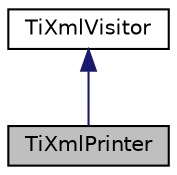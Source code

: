 digraph "TiXmlPrinter"
{
  edge [fontname="Helvetica",fontsize="10",labelfontname="Helvetica",labelfontsize="10"];
  node [fontname="Helvetica",fontsize="10",shape=record];
  Node1 [label="TiXmlPrinter",height=0.2,width=0.4,color="black", fillcolor="grey75", style="filled", fontcolor="black"];
  Node2 -> Node1 [dir="back",color="midnightblue",fontsize="10",style="solid"];
  Node2 [label="TiXmlVisitor",height=0.2,width=0.4,color="black", fillcolor="white", style="filled",URL="$class_ti_xml_visitor.html",tooltip="Implements the interface to the \"Visitor pattern\" (see the Accept() method.) If you call the Accept()..."];
}
